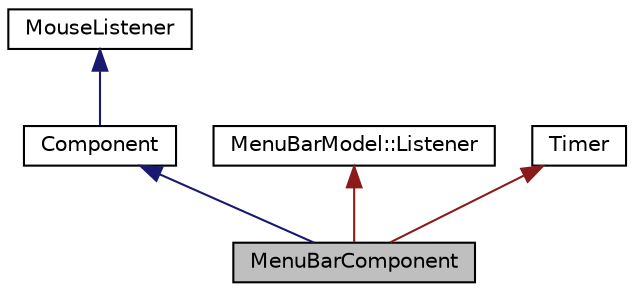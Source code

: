digraph "MenuBarComponent"
{
  bgcolor="transparent";
  edge [fontname="Helvetica",fontsize="10",labelfontname="Helvetica",labelfontsize="10"];
  node [fontname="Helvetica",fontsize="10",shape=record];
  Node0 [label="MenuBarComponent",height=0.2,width=0.4,color="black", fillcolor="grey75", style="filled", fontcolor="black"];
  Node1 -> Node0 [dir="back",color="midnightblue",fontsize="10",style="solid",fontname="Helvetica"];
  Node1 [label="Component",height=0.2,width=0.4,color="black",URL="$classComponent.html",tooltip="The base class for all JUCE user-interface objects. "];
  Node2 -> Node1 [dir="back",color="midnightblue",fontsize="10",style="solid",fontname="Helvetica"];
  Node2 [label="MouseListener",height=0.2,width=0.4,color="black",URL="$classMouseListener.html",tooltip="A MouseListener can be registered with a component to receive callbacks about mouse events that happe..."];
  Node3 -> Node0 [dir="back",color="firebrick4",fontsize="10",style="solid",fontname="Helvetica"];
  Node3 [label="MenuBarModel::Listener",height=0.2,width=0.4,color="black",URL="$classMenuBarModel_1_1Listener.html",tooltip="A class to receive callbacks when a MenuBarModel changes. "];
  Node4 -> Node0 [dir="back",color="firebrick4",fontsize="10",style="solid",fontname="Helvetica"];
  Node4 [label="Timer",height=0.2,width=0.4,color="black",URL="$classTimer.html",tooltip="Makes repeated callbacks to a virtual method at a specified time interval. "];
}
